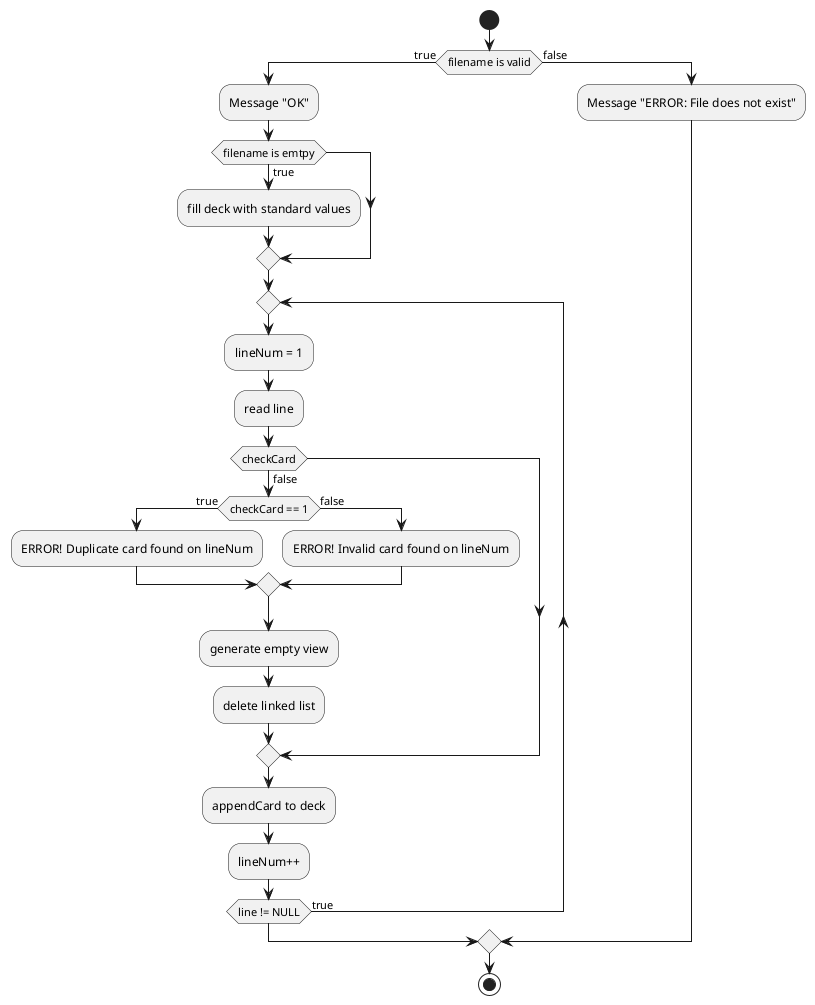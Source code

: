 @startuml

start
if (filename is valid) then (true)
    :Message "OK";
    if(filename is emtpy) then (true)
        :fill deck with standard values;
    endif
    repeat
    :lineNum = 1;
    :read line;
    if(checkCard) then (false)
    if (checkCard == 1) is (true) then
      :ERROR! Duplicate card found on lineNum;
    else (false)
      :ERROR! Invalid card found on lineNum;
    endif
    :generate empty view;
    :delete linked list;
    endif
    :appendCard to deck;
    :lineNum++;
    repeat while (line != NULL) is (true)

else (false)
    :Message "ERROR: File does not exist";
endif
stop

@enduml